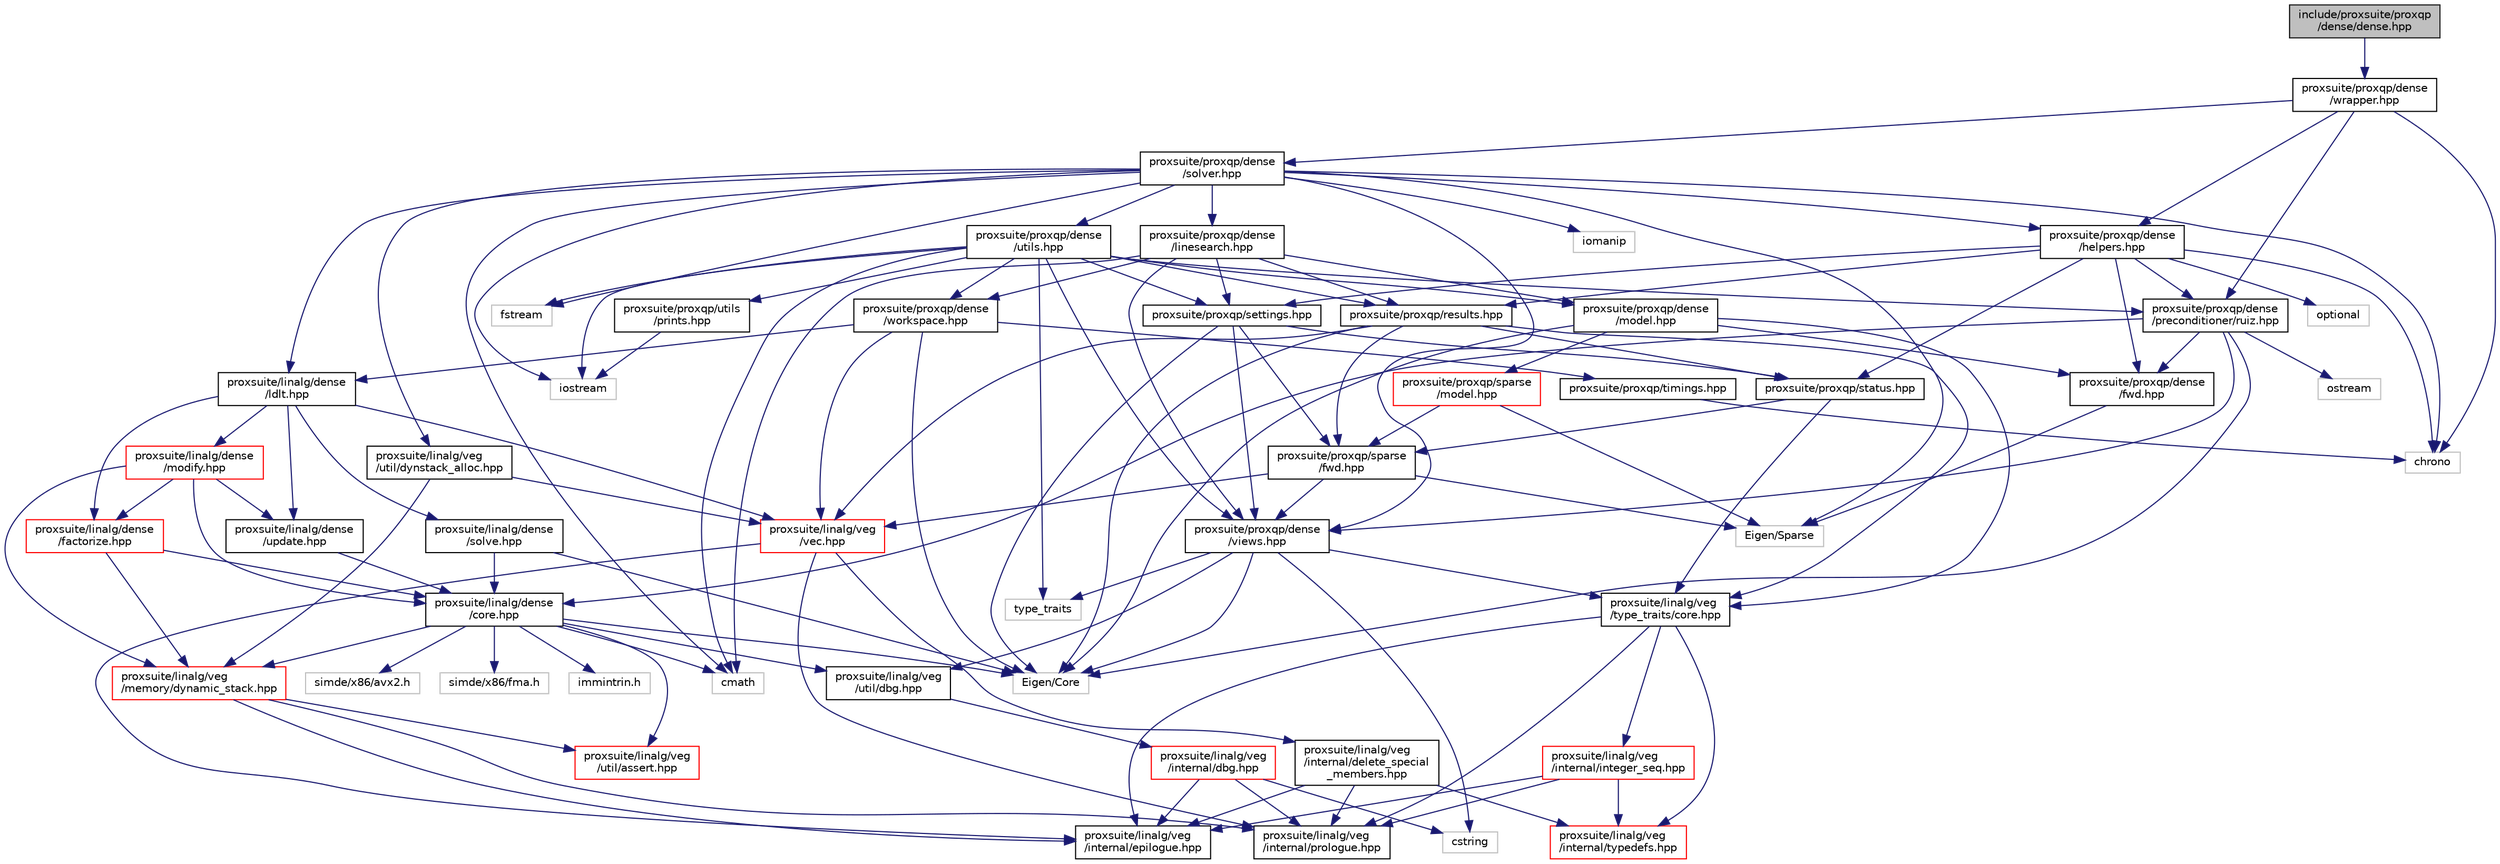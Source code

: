 digraph "include/proxsuite/proxqp/dense/dense.hpp"
{
 // LATEX_PDF_SIZE
  bgcolor="transparent";
  edge [fontname="Helvetica",fontsize="10",labelfontname="Helvetica",labelfontsize="10"];
  node [fontname="Helvetica",fontsize="10",shape=record];
  Node1 [label="include/proxsuite/proxqp\l/dense/dense.hpp",height=0.2,width=0.4,color="black", fillcolor="grey75", style="filled", fontcolor="black",tooltip=" "];
  Node1 -> Node2 [color="midnightblue",fontsize="10",style="solid",fontname="Helvetica"];
  Node2 [label="proxsuite/proxqp/dense\l/wrapper.hpp",height=0.2,width=0.4,color="black",URL="$dense_2wrapper_8hpp.html",tooltip=" "];
  Node2 -> Node3 [color="midnightblue",fontsize="10",style="solid",fontname="Helvetica"];
  Node3 [label="proxsuite/proxqp/dense\l/solver.hpp",height=0.2,width=0.4,color="black",URL="$dense_2solver_8hpp.html",tooltip=" "];
  Node3 -> Node4 [color="midnightblue",fontsize="10",style="solid",fontname="Helvetica"];
  Node4 [label="proxsuite/proxqp/dense\l/views.hpp",height=0.2,width=0.4,color="black",URL="$dense_2views_8hpp.html",tooltip=" "];
  Node4 -> Node5 [color="midnightblue",fontsize="10",style="solid",fontname="Helvetica"];
  Node5 [label="proxsuite/linalg/veg\l/type_traits/core.hpp",height=0.2,width=0.4,color="black",URL="$veg_2type__traits_2core_8hpp.html",tooltip=" "];
  Node5 -> Node6 [color="midnightblue",fontsize="10",style="solid",fontname="Helvetica"];
  Node6 [label="proxsuite/linalg/veg\l/internal/typedefs.hpp",height=0.2,width=0.4,color="red",URL="$typedefs_8hpp.html",tooltip=" "];
  Node5 -> Node9 [color="midnightblue",fontsize="10",style="solid",fontname="Helvetica"];
  Node9 [label="proxsuite/linalg/veg\l/internal/integer_seq.hpp",height=0.2,width=0.4,color="red",URL="$integer__seq_8hpp.html",tooltip=" "];
  Node9 -> Node6 [color="midnightblue",fontsize="10",style="solid",fontname="Helvetica"];
  Node9 -> Node13 [color="midnightblue",fontsize="10",style="solid",fontname="Helvetica"];
  Node13 [label="proxsuite/linalg/veg\l/internal/prologue.hpp",height=0.2,width=0.4,color="black",URL="$prologue_8hpp.html",tooltip=" "];
  Node9 -> Node15 [color="midnightblue",fontsize="10",style="solid",fontname="Helvetica"];
  Node15 [label="proxsuite/linalg/veg\l/internal/epilogue.hpp",height=0.2,width=0.4,color="black",URL="$epilogue_8hpp.html",tooltip=" "];
  Node5 -> Node13 [color="midnightblue",fontsize="10",style="solid",fontname="Helvetica"];
  Node5 -> Node15 [color="midnightblue",fontsize="10",style="solid",fontname="Helvetica"];
  Node4 -> Node16 [color="midnightblue",fontsize="10",style="solid",fontname="Helvetica"];
  Node16 [label="proxsuite/linalg/veg\l/util/dbg.hpp",height=0.2,width=0.4,color="black",URL="$util_2dbg_8hpp.html",tooltip=" "];
  Node16 -> Node17 [color="midnightblue",fontsize="10",style="solid",fontname="Helvetica"];
  Node17 [label="proxsuite/linalg/veg\l/internal/dbg.hpp",height=0.2,width=0.4,color="red",URL="$internal_2dbg_8hpp.html",tooltip=" "];
  Node17 -> Node13 [color="midnightblue",fontsize="10",style="solid",fontname="Helvetica"];
  Node17 -> Node28 [color="midnightblue",fontsize="10",style="solid",fontname="Helvetica"];
  Node28 [label="cstring",height=0.2,width=0.4,color="grey75",tooltip=" "];
  Node17 -> Node15 [color="midnightblue",fontsize="10",style="solid",fontname="Helvetica"];
  Node4 -> Node28 [color="midnightblue",fontsize="10",style="solid",fontname="Helvetica"];
  Node4 -> Node19 [color="midnightblue",fontsize="10",style="solid",fontname="Helvetica"];
  Node19 [label="type_traits",height=0.2,width=0.4,color="grey75",tooltip=" "];
  Node4 -> Node30 [color="midnightblue",fontsize="10",style="solid",fontname="Helvetica"];
  Node30 [label="Eigen/Core",height=0.2,width=0.4,color="grey75",tooltip=" "];
  Node3 -> Node31 [color="midnightblue",fontsize="10",style="solid",fontname="Helvetica"];
  Node31 [label="proxsuite/proxqp/dense\l/linesearch.hpp",height=0.2,width=0.4,color="black",URL="$linesearch_8hpp.html",tooltip=" "];
  Node31 -> Node4 [color="midnightblue",fontsize="10",style="solid",fontname="Helvetica"];
  Node31 -> Node32 [color="midnightblue",fontsize="10",style="solid",fontname="Helvetica"];
  Node32 [label="proxsuite/proxqp/dense\l/model.hpp",height=0.2,width=0.4,color="black",URL="$dense_2model_8hpp.html",tooltip=" "];
  Node32 -> Node30 [color="midnightblue",fontsize="10",style="solid",fontname="Helvetica"];
  Node32 -> Node5 [color="midnightblue",fontsize="10",style="solid",fontname="Helvetica"];
  Node32 -> Node33 [color="midnightblue",fontsize="10",style="solid",fontname="Helvetica"];
  Node33 [label="proxsuite/proxqp/dense\l/fwd.hpp",height=0.2,width=0.4,color="black",URL="$dense_2fwd_8hpp.html",tooltip=" "];
  Node33 -> Node34 [color="midnightblue",fontsize="10",style="solid",fontname="Helvetica"];
  Node34 [label="Eigen/Sparse",height=0.2,width=0.4,color="grey75",tooltip=" "];
  Node32 -> Node35 [color="midnightblue",fontsize="10",style="solid",fontname="Helvetica"];
  Node35 [label="proxsuite/proxqp/sparse\l/model.hpp",height=0.2,width=0.4,color="red",URL="$sparse_2model_8hpp.html",tooltip=" "];
  Node35 -> Node34 [color="midnightblue",fontsize="10",style="solid",fontname="Helvetica"];
  Node35 -> Node59 [color="midnightblue",fontsize="10",style="solid",fontname="Helvetica"];
  Node59 [label="proxsuite/proxqp/sparse\l/fwd.hpp",height=0.2,width=0.4,color="black",URL="$sparse_2fwd_8hpp.html",tooltip=" "];
  Node59 -> Node34 [color="midnightblue",fontsize="10",style="solid",fontname="Helvetica"];
  Node59 -> Node60 [color="midnightblue",fontsize="10",style="solid",fontname="Helvetica"];
  Node60 [label="proxsuite/linalg/veg\l/vec.hpp",height=0.2,width=0.4,color="red",URL="$vec_8hpp.html",tooltip=" "];
  Node60 -> Node61 [color="midnightblue",fontsize="10",style="solid",fontname="Helvetica"];
  Node61 [label="proxsuite/linalg/veg\l/internal/delete_special\l_members.hpp",height=0.2,width=0.4,color="black",URL="$delete__special__members_8hpp.html",tooltip=" "];
  Node61 -> Node13 [color="midnightblue",fontsize="10",style="solid",fontname="Helvetica"];
  Node61 -> Node6 [color="midnightblue",fontsize="10",style="solid",fontname="Helvetica"];
  Node61 -> Node15 [color="midnightblue",fontsize="10",style="solid",fontname="Helvetica"];
  Node60 -> Node13 [color="midnightblue",fontsize="10",style="solid",fontname="Helvetica"];
  Node60 -> Node15 [color="midnightblue",fontsize="10",style="solid",fontname="Helvetica"];
  Node59 -> Node4 [color="midnightblue",fontsize="10",style="solid",fontname="Helvetica"];
  Node31 -> Node63 [color="midnightblue",fontsize="10",style="solid",fontname="Helvetica"];
  Node63 [label="proxsuite/proxqp/results.hpp",height=0.2,width=0.4,color="black",URL="$results_8hpp.html",tooltip=" "];
  Node63 -> Node30 [color="midnightblue",fontsize="10",style="solid",fontname="Helvetica"];
  Node63 -> Node5 [color="midnightblue",fontsize="10",style="solid",fontname="Helvetica"];
  Node63 -> Node60 [color="midnightblue",fontsize="10",style="solid",fontname="Helvetica"];
  Node63 -> Node64 [color="midnightblue",fontsize="10",style="solid",fontname="Helvetica"];
  Node64 [label="proxsuite/proxqp/status.hpp",height=0.2,width=0.4,color="black",URL="$status_8hpp.html",tooltip=" "];
  Node64 -> Node5 [color="midnightblue",fontsize="10",style="solid",fontname="Helvetica"];
  Node64 -> Node59 [color="midnightblue",fontsize="10",style="solid",fontname="Helvetica"];
  Node63 -> Node59 [color="midnightblue",fontsize="10",style="solid",fontname="Helvetica"];
  Node31 -> Node65 [color="midnightblue",fontsize="10",style="solid",fontname="Helvetica"];
  Node65 [label="proxsuite/proxqp/dense\l/workspace.hpp",height=0.2,width=0.4,color="black",URL="$dense_2workspace_8hpp.html",tooltip=" "];
  Node65 -> Node30 [color="midnightblue",fontsize="10",style="solid",fontname="Helvetica"];
  Node65 -> Node66 [color="midnightblue",fontsize="10",style="solid",fontname="Helvetica"];
  Node66 [label="proxsuite/linalg/dense\l/ldlt.hpp",height=0.2,width=0.4,color="black",URL="$ldlt_8hpp.html",tooltip=" "];
  Node66 -> Node67 [color="midnightblue",fontsize="10",style="solid",fontname="Helvetica"];
  Node67 [label="proxsuite/linalg/dense\l/factorize.hpp",height=0.2,width=0.4,color="red",URL="$dense_2factorize_8hpp.html",tooltip=" "];
  Node67 -> Node68 [color="midnightblue",fontsize="10",style="solid",fontname="Helvetica"];
  Node68 [label="proxsuite/linalg/dense\l/core.hpp",height=0.2,width=0.4,color="black",URL="$dense_2core_8hpp.html",tooltip=" "];
  Node68 -> Node16 [color="midnightblue",fontsize="10",style="solid",fontname="Helvetica"];
  Node68 -> Node38 [color="midnightblue",fontsize="10",style="solid",fontname="Helvetica"];
  Node38 [label="proxsuite/linalg/veg\l/util/assert.hpp",height=0.2,width=0.4,color="red",URL="$assert_8hpp.html",tooltip=" "];
  Node68 -> Node49 [color="midnightblue",fontsize="10",style="solid",fontname="Helvetica"];
  Node49 [label="proxsuite/linalg/veg\l/memory/dynamic_stack.hpp",height=0.2,width=0.4,color="red",URL="$dynamic__stack_8hpp.html",tooltip=" "];
  Node49 -> Node38 [color="midnightblue",fontsize="10",style="solid",fontname="Helvetica"];
  Node49 -> Node13 [color="midnightblue",fontsize="10",style="solid",fontname="Helvetica"];
  Node49 -> Node15 [color="midnightblue",fontsize="10",style="solid",fontname="Helvetica"];
  Node68 -> Node69 [color="midnightblue",fontsize="10",style="solid",fontname="Helvetica"];
  Node69 [label="immintrin.h",height=0.2,width=0.4,color="grey75",tooltip=" "];
  Node68 -> Node70 [color="midnightblue",fontsize="10",style="solid",fontname="Helvetica"];
  Node70 [label="cmath",height=0.2,width=0.4,color="grey75",tooltip=" "];
  Node68 -> Node71 [color="midnightblue",fontsize="10",style="solid",fontname="Helvetica"];
  Node71 [label="simde/x86/avx2.h",height=0.2,width=0.4,color="grey75",tooltip=" "];
  Node68 -> Node72 [color="midnightblue",fontsize="10",style="solid",fontname="Helvetica"];
  Node72 [label="simde/x86/fma.h",height=0.2,width=0.4,color="grey75",tooltip=" "];
  Node68 -> Node30 [color="midnightblue",fontsize="10",style="solid",fontname="Helvetica"];
  Node67 -> Node49 [color="midnightblue",fontsize="10",style="solid",fontname="Helvetica"];
  Node66 -> Node74 [color="midnightblue",fontsize="10",style="solid",fontname="Helvetica"];
  Node74 [label="proxsuite/linalg/dense\l/update.hpp",height=0.2,width=0.4,color="black",URL="$dense_2update_8hpp.html",tooltip=" "];
  Node74 -> Node68 [color="midnightblue",fontsize="10",style="solid",fontname="Helvetica"];
  Node66 -> Node75 [color="midnightblue",fontsize="10",style="solid",fontname="Helvetica"];
  Node75 [label="proxsuite/linalg/dense\l/modify.hpp",height=0.2,width=0.4,color="red",URL="$modify_8hpp.html",tooltip=" "];
  Node75 -> Node68 [color="midnightblue",fontsize="10",style="solid",fontname="Helvetica"];
  Node75 -> Node74 [color="midnightblue",fontsize="10",style="solid",fontname="Helvetica"];
  Node75 -> Node67 [color="midnightblue",fontsize="10",style="solid",fontname="Helvetica"];
  Node75 -> Node49 [color="midnightblue",fontsize="10",style="solid",fontname="Helvetica"];
  Node66 -> Node76 [color="midnightblue",fontsize="10",style="solid",fontname="Helvetica"];
  Node76 [label="proxsuite/linalg/dense\l/solve.hpp",height=0.2,width=0.4,color="black",URL="$solve_8hpp.html",tooltip=" "];
  Node76 -> Node68 [color="midnightblue",fontsize="10",style="solid",fontname="Helvetica"];
  Node76 -> Node30 [color="midnightblue",fontsize="10",style="solid",fontname="Helvetica"];
  Node66 -> Node60 [color="midnightblue",fontsize="10",style="solid",fontname="Helvetica"];
  Node65 -> Node77 [color="midnightblue",fontsize="10",style="solid",fontname="Helvetica"];
  Node77 [label="proxsuite/proxqp/timings.hpp",height=0.2,width=0.4,color="black",URL="$timings_8hpp.html",tooltip=" "];
  Node77 -> Node78 [color="midnightblue",fontsize="10",style="solid",fontname="Helvetica"];
  Node78 [label="chrono",height=0.2,width=0.4,color="grey75",tooltip=" "];
  Node65 -> Node60 [color="midnightblue",fontsize="10",style="solid",fontname="Helvetica"];
  Node31 -> Node79 [color="midnightblue",fontsize="10",style="solid",fontname="Helvetica"];
  Node79 [label="proxsuite/proxqp/settings.hpp",height=0.2,width=0.4,color="black",URL="$settings_8hpp.html",tooltip=" "];
  Node79 -> Node30 [color="midnightblue",fontsize="10",style="solid",fontname="Helvetica"];
  Node79 -> Node64 [color="midnightblue",fontsize="10",style="solid",fontname="Helvetica"];
  Node79 -> Node4 [color="midnightblue",fontsize="10",style="solid",fontname="Helvetica"];
  Node79 -> Node59 [color="midnightblue",fontsize="10",style="solid",fontname="Helvetica"];
  Node31 -> Node70 [color="midnightblue",fontsize="10",style="solid",fontname="Helvetica"];
  Node3 -> Node80 [color="midnightblue",fontsize="10",style="solid",fontname="Helvetica"];
  Node80 [label="proxsuite/proxqp/dense\l/helpers.hpp",height=0.2,width=0.4,color="black",URL="$dense_2helpers_8hpp.html",tooltip=" "];
  Node80 -> Node63 [color="midnightblue",fontsize="10",style="solid",fontname="Helvetica"];
  Node80 -> Node79 [color="midnightblue",fontsize="10",style="solid",fontname="Helvetica"];
  Node80 -> Node64 [color="midnightblue",fontsize="10",style="solid",fontname="Helvetica"];
  Node80 -> Node33 [color="midnightblue",fontsize="10",style="solid",fontname="Helvetica"];
  Node80 -> Node81 [color="midnightblue",fontsize="10",style="solid",fontname="Helvetica"];
  Node81 [label="proxsuite/proxqp/dense\l/preconditioner/ruiz.hpp",height=0.2,width=0.4,color="black",URL="$dense_2preconditioner_2ruiz_8hpp.html",tooltip=" "];
  Node81 -> Node4 [color="midnightblue",fontsize="10",style="solid",fontname="Helvetica"];
  Node81 -> Node33 [color="midnightblue",fontsize="10",style="solid",fontname="Helvetica"];
  Node81 -> Node68 [color="midnightblue",fontsize="10",style="solid",fontname="Helvetica"];
  Node81 -> Node82 [color="midnightblue",fontsize="10",style="solid",fontname="Helvetica"];
  Node82 [label="ostream",height=0.2,width=0.4,color="grey75",tooltip=" "];
  Node81 -> Node30 [color="midnightblue",fontsize="10",style="solid",fontname="Helvetica"];
  Node80 -> Node78 [color="midnightblue",fontsize="10",style="solid",fontname="Helvetica"];
  Node80 -> Node83 [color="midnightblue",fontsize="10",style="solid",fontname="Helvetica"];
  Node83 [label="optional",height=0.2,width=0.4,color="grey75",tooltip=" "];
  Node3 -> Node84 [color="midnightblue",fontsize="10",style="solid",fontname="Helvetica"];
  Node84 [label="proxsuite/proxqp/dense\l/utils.hpp",height=0.2,width=0.4,color="black",URL="$dense_2utils_8hpp.html",tooltip=" "];
  Node84 -> Node4 [color="midnightblue",fontsize="10",style="solid",fontname="Helvetica"];
  Node84 -> Node65 [color="midnightblue",fontsize="10",style="solid",fontname="Helvetica"];
  Node84 -> Node32 [color="midnightblue",fontsize="10",style="solid",fontname="Helvetica"];
  Node84 -> Node63 [color="midnightblue",fontsize="10",style="solid",fontname="Helvetica"];
  Node84 -> Node85 [color="midnightblue",fontsize="10",style="solid",fontname="Helvetica"];
  Node85 [label="proxsuite/proxqp/utils\l/prints.hpp",height=0.2,width=0.4,color="black",URL="$prints_8hpp.html",tooltip=" "];
  Node85 -> Node86 [color="midnightblue",fontsize="10",style="solid",fontname="Helvetica"];
  Node86 [label="iostream",height=0.2,width=0.4,color="grey75",tooltip=" "];
  Node84 -> Node79 [color="midnightblue",fontsize="10",style="solid",fontname="Helvetica"];
  Node84 -> Node81 [color="midnightblue",fontsize="10",style="solid",fontname="Helvetica"];
  Node84 -> Node86 [color="midnightblue",fontsize="10",style="solid",fontname="Helvetica"];
  Node84 -> Node87 [color="midnightblue",fontsize="10",style="solid",fontname="Helvetica"];
  Node87 [label="fstream",height=0.2,width=0.4,color="grey75",tooltip=" "];
  Node84 -> Node70 [color="midnightblue",fontsize="10",style="solid",fontname="Helvetica"];
  Node84 -> Node19 [color="midnightblue",fontsize="10",style="solid",fontname="Helvetica"];
  Node3 -> Node70 [color="midnightblue",fontsize="10",style="solid",fontname="Helvetica"];
  Node3 -> Node34 [color="midnightblue",fontsize="10",style="solid",fontname="Helvetica"];
  Node3 -> Node86 [color="midnightblue",fontsize="10",style="solid",fontname="Helvetica"];
  Node3 -> Node87 [color="midnightblue",fontsize="10",style="solid",fontname="Helvetica"];
  Node3 -> Node88 [color="midnightblue",fontsize="10",style="solid",fontname="Helvetica"];
  Node88 [label="proxsuite/linalg/veg\l/util/dynstack_alloc.hpp",height=0.2,width=0.4,color="black",URL="$dynstack__alloc_8hpp.html",tooltip=" "];
  Node88 -> Node60 [color="midnightblue",fontsize="10",style="solid",fontname="Helvetica"];
  Node88 -> Node49 [color="midnightblue",fontsize="10",style="solid",fontname="Helvetica"];
  Node3 -> Node66 [color="midnightblue",fontsize="10",style="solid",fontname="Helvetica"];
  Node3 -> Node78 [color="midnightblue",fontsize="10",style="solid",fontname="Helvetica"];
  Node3 -> Node89 [color="midnightblue",fontsize="10",style="solid",fontname="Helvetica"];
  Node89 [label="iomanip",height=0.2,width=0.4,color="grey75",tooltip=" "];
  Node2 -> Node80 [color="midnightblue",fontsize="10",style="solid",fontname="Helvetica"];
  Node2 -> Node81 [color="midnightblue",fontsize="10",style="solid",fontname="Helvetica"];
  Node2 -> Node78 [color="midnightblue",fontsize="10",style="solid",fontname="Helvetica"];
}
